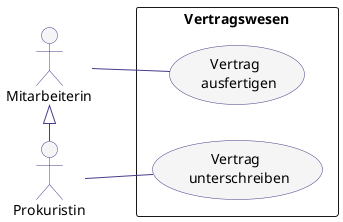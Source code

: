 @startuml
skinparam DefaultFontName "Lucida Sans Typewriter"

skinparam UseCase{
    BorderColor DarkSlateBlue
    BackgroundColor whitesmoke
}
skinparam Note{
    BorderColor DarkSlateBlue
    BackgroundColor LightYellow
}

skinparam Actor{
    BorderColor DarkSlateBlue
    BackgroundColor whitesmoke
}

skinparam ArrowColor DarkSlateBlue

'Generell zum Lesen von Use-Case-Diagrammen einfacher:
left to right direction

actor :Mitarbeiterin: as mitarbeiter
actor :Prokuristin: as prokurist

rectangle Vertragswesen {
usecase (Vertrag \n ausfertigen) as ausfertigen
usecase (Vertrag \n unterschreiben) as unterschreiben

'Kurzform ohne Deklaration des UseCases:
mitarbeiter -- ausfertigen
prokurist -- unterschreiben
mitarbeiter <|- prokurist
}
@enduml
